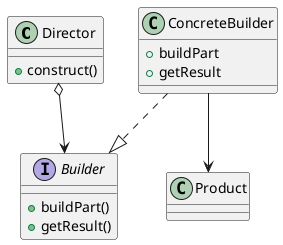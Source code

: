 @startuml Builder

class Director {
    + construct()
}

interface Builder {
    + buildPart()
    + getResult()
}

class ConcreteBuilder {
    + buildPart
    + getResult
}

class Product

Director o--> Builder
ConcreteBuilder ..|> Builder

ConcreteBuilder --> Product

@enduml

